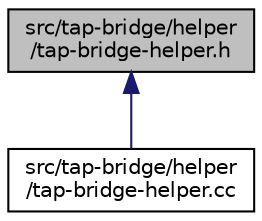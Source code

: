 digraph "src/tap-bridge/helper/tap-bridge-helper.h"
{
 // LATEX_PDF_SIZE
  edge [fontname="Helvetica",fontsize="10",labelfontname="Helvetica",labelfontsize="10"];
  node [fontname="Helvetica",fontsize="10",shape=record];
  Node1 [label="src/tap-bridge/helper\l/tap-bridge-helper.h",height=0.2,width=0.4,color="black", fillcolor="grey75", style="filled", fontcolor="black",tooltip=" "];
  Node1 -> Node2 [dir="back",color="midnightblue",fontsize="10",style="solid",fontname="Helvetica"];
  Node2 [label="src/tap-bridge/helper\l/tap-bridge-helper.cc",height=0.2,width=0.4,color="black", fillcolor="white", style="filled",URL="$tap-bridge-helper_8cc.html",tooltip=" "];
}
